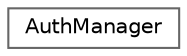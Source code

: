 digraph "Graphical Class Hierarchy"
{
 // LATEX_PDF_SIZE
  bgcolor="transparent";
  edge [fontname=Helvetica,fontsize=10,labelfontname=Helvetica,labelfontsize=10];
  node [fontname=Helvetica,fontsize=10,shape=box,height=0.2,width=0.4];
  rankdir="LR";
  Node0 [id="Node000000",label="AuthManager",height=0.2,width=0.4,color="grey40", fillcolor="white", style="filled",URL="$class_auth_manager.html",tooltip="Lớp quản lý xác thực người dùng và đăng ký tài khoản mới."];
}
